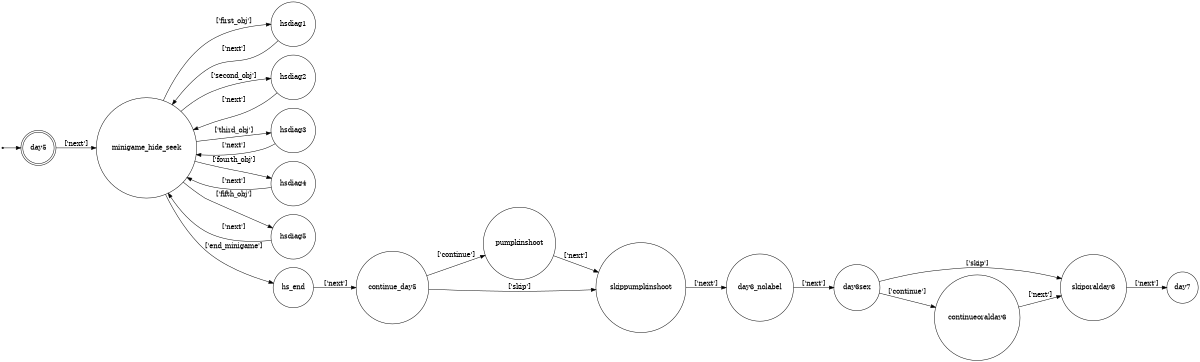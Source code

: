 digraph FSM {
	graph [rankdir=LR size="8,5"]
	node [shape=doublecircle]
	day5
	node [shape=point]
	qi
	qi -> day5
	node [shape=circle]
	day5 -> minigame_hide_seek [label="['next']"]
	minigame_hide_seek -> hsdiag1 [label="['first_obj']"]
	hsdiag1 -> minigame_hide_seek [label="['next']"]
	minigame_hide_seek -> hsdiag2 [label="['second_obj']"]
	hsdiag2 -> minigame_hide_seek [label="['next']"]
	minigame_hide_seek -> hsdiag3 [label="['third_obj']"]
	hsdiag3 -> minigame_hide_seek [label="['next']"]
	minigame_hide_seek -> hsdiag4 [label="['fourth_obj']"]
	hsdiag4 -> minigame_hide_seek [label="['next']"]
	minigame_hide_seek -> hsdiag5 [label="['fifth_obj']"]
	hsdiag5 -> minigame_hide_seek [label="['next']"]
	minigame_hide_seek -> hs_end [label="['end_minigame']"]
	hs_end -> continue_day5 [label="['next']"]
	continue_day5 -> pumpkinshoot [label="['continue']"]
	continue_day5 -> skippumpkinshoot [label="['skip']"]
	pumpkinshoot -> skippumpkinshoot [label="['next']"]
	skippumpkinshoot -> day6_nolabel [label="['next']"]
	day6_nolabel -> day6sex [label="['next']"]
	day6sex -> skiporalday6 [label="['skip']"]
	day6sex -> continueoralday6 [label="['continue']"]
	continueoralday6 -> skiporalday6 [label="['next']"]
	skiporalday6 -> day7 [label="['next']"]
}
